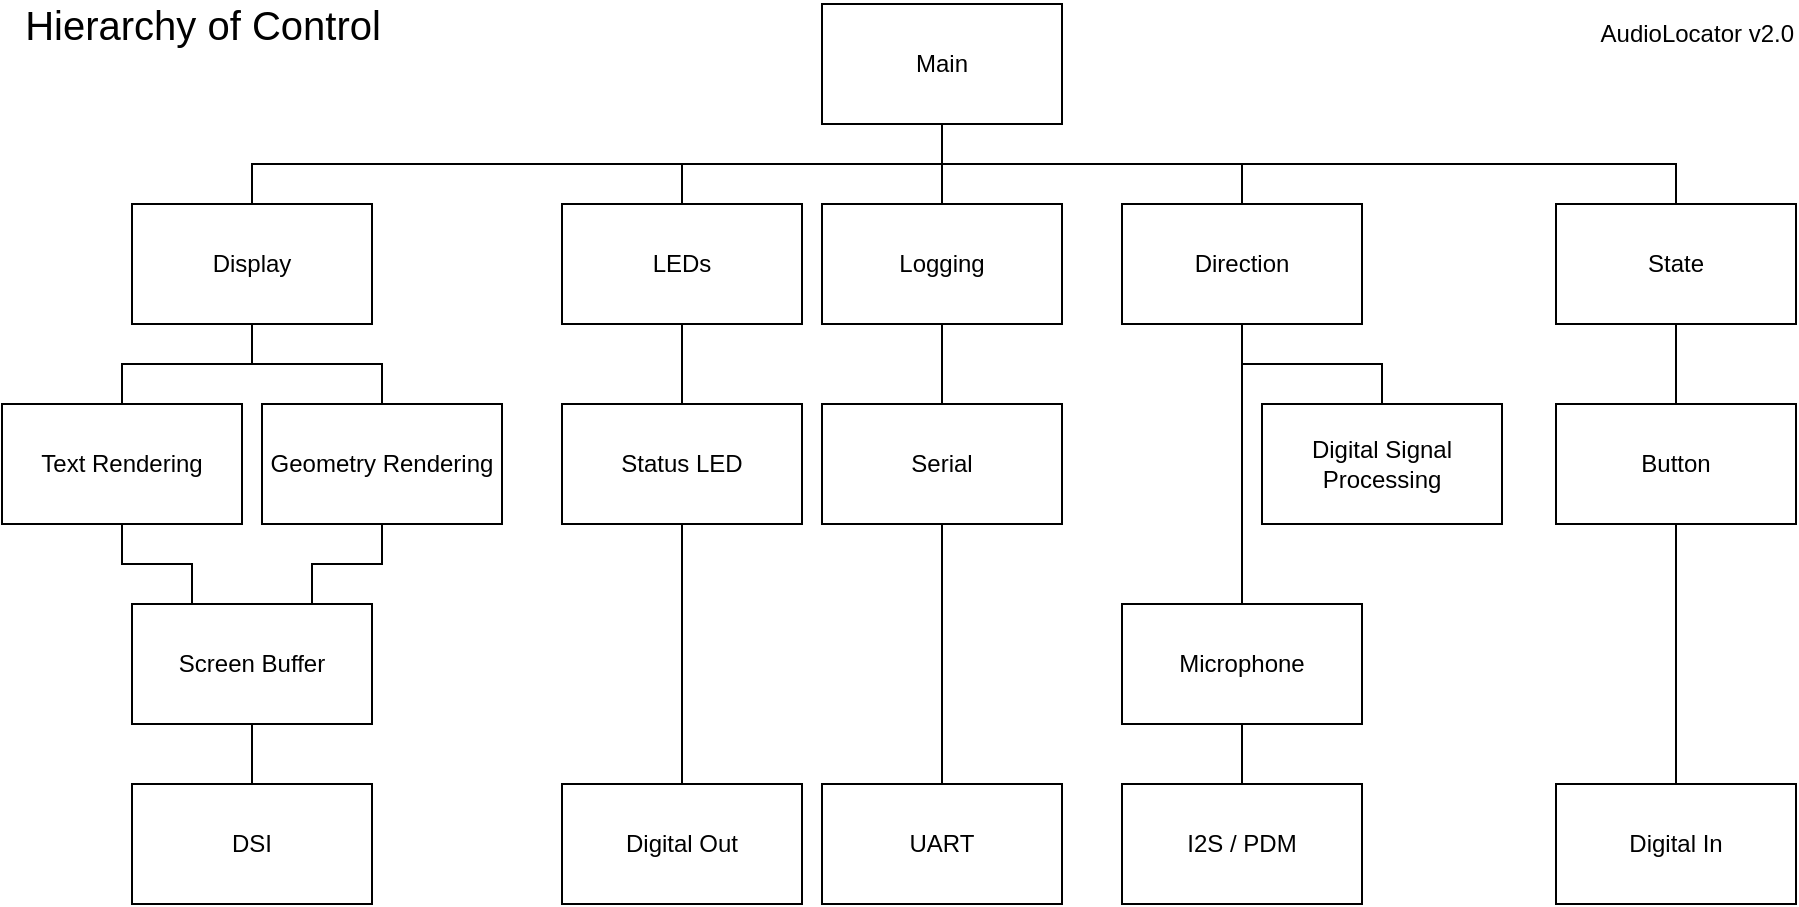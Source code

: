 <mxfile version="20.0.0" type="device"><diagram id="2D7v6dCf69ZzAhoHcNhN" name="Page-1"><mxGraphModel dx="1554" dy="852" grid="1" gridSize="10" guides="1" tooltips="1" connect="1" arrows="1" fold="1" page="1" pageScale="1" pageWidth="827" pageHeight="1169" math="0" shadow="0"><root><mxCell id="0"/><mxCell id="1" parent="0"/><mxCell id="ZNB4h7dVlELLSptIetUc-20" style="edgeStyle=orthogonalEdgeStyle;rounded=0;orthogonalLoop=1;jettySize=auto;html=1;exitX=0.5;exitY=1;exitDx=0;exitDy=0;entryX=0.5;entryY=0;entryDx=0;entryDy=0;endArrow=none;endFill=0;" parent="1" source="ZNB4h7dVlELLSptIetUc-1" target="ZNB4h7dVlELLSptIetUc-4" edge="1"><mxGeometry relative="1" as="geometry"/></mxCell><mxCell id="ZNB4h7dVlELLSptIetUc-29" style="edgeStyle=orthogonalEdgeStyle;rounded=0;orthogonalLoop=1;jettySize=auto;html=1;exitX=0.5;exitY=1;exitDx=0;exitDy=0;entryX=0.5;entryY=0;entryDx=0;entryDy=0;endArrow=none;endFill=0;" parent="1" source="ZNB4h7dVlELLSptIetUc-1" target="ZNB4h7dVlELLSptIetUc-25" edge="1"><mxGeometry relative="1" as="geometry"/></mxCell><mxCell id="ZNB4h7dVlELLSptIetUc-30" style="edgeStyle=orthogonalEdgeStyle;rounded=0;orthogonalLoop=1;jettySize=auto;html=1;exitX=0.5;exitY=1;exitDx=0;exitDy=0;entryX=0.5;entryY=0;entryDx=0;entryDy=0;endArrow=none;endFill=0;" parent="1" source="ZNB4h7dVlELLSptIetUc-1" target="ZNB4h7dVlELLSptIetUc-14" edge="1"><mxGeometry relative="1" as="geometry"/></mxCell><mxCell id="ZNB4h7dVlELLSptIetUc-31" style="edgeStyle=orthogonalEdgeStyle;rounded=0;orthogonalLoop=1;jettySize=auto;html=1;exitX=0.5;exitY=1;exitDx=0;exitDy=0;entryX=0.5;entryY=0;entryDx=0;entryDy=0;endArrow=none;endFill=0;" parent="1" source="ZNB4h7dVlELLSptIetUc-1" target="ZNB4h7dVlELLSptIetUc-7" edge="1"><mxGeometry relative="1" as="geometry"/></mxCell><mxCell id="ZNB4h7dVlELLSptIetUc-37" style="edgeStyle=orthogonalEdgeStyle;rounded=0;orthogonalLoop=1;jettySize=auto;html=1;exitX=0.5;exitY=1;exitDx=0;exitDy=0;entryX=0.5;entryY=0;entryDx=0;entryDy=0;endArrow=none;endFill=0;" parent="1" source="ZNB4h7dVlELLSptIetUc-1" target="ZNB4h7dVlELLSptIetUc-32" edge="1"><mxGeometry relative="1" as="geometry"/></mxCell><mxCell id="ZNB4h7dVlELLSptIetUc-1" value="Main" style="rounded=0;whiteSpace=wrap;html=1;" parent="1" vertex="1"><mxGeometry x="460" y="230" width="120" height="60" as="geometry"/></mxCell><mxCell id="ZNB4h7dVlELLSptIetUc-39" style="edgeStyle=orthogonalEdgeStyle;rounded=0;orthogonalLoop=1;jettySize=auto;html=1;exitX=0.5;exitY=1;exitDx=0;exitDy=0;entryX=0.5;entryY=0;entryDx=0;entryDy=0;endArrow=none;endFill=0;" parent="1" source="ZNB4h7dVlELLSptIetUc-3" target="ZNB4h7dVlELLSptIetUc-38" edge="1"><mxGeometry relative="1" as="geometry"/></mxCell><mxCell id="ZNB4h7dVlELLSptIetUc-3" value="Screen Buffer" style="whiteSpace=wrap;html=1;" parent="1" vertex="1"><mxGeometry x="115" y="530" width="120" height="60" as="geometry"/></mxCell><mxCell id="ZNB4h7dVlELLSptIetUc-18" style="edgeStyle=orthogonalEdgeStyle;rounded=0;orthogonalLoop=1;jettySize=auto;html=1;exitX=0.5;exitY=1;exitDx=0;exitDy=0;entryX=0.5;entryY=0;entryDx=0;entryDy=0;endArrow=none;endFill=0;" parent="1" source="ZNB4h7dVlELLSptIetUc-4" target="ZNB4h7dVlELLSptIetUc-5" edge="1"><mxGeometry relative="1" as="geometry"/></mxCell><mxCell id="ZNB4h7dVlELLSptIetUc-19" style="edgeStyle=orthogonalEdgeStyle;rounded=0;orthogonalLoop=1;jettySize=auto;html=1;exitX=0.5;exitY=1;exitDx=0;exitDy=0;entryX=0.5;entryY=0;entryDx=0;entryDy=0;endArrow=none;endFill=0;" parent="1" source="ZNB4h7dVlELLSptIetUc-4" target="ZNB4h7dVlELLSptIetUc-6" edge="1"><mxGeometry relative="1" as="geometry"/></mxCell><mxCell id="ZNB4h7dVlELLSptIetUc-4" value="Display" style="whiteSpace=wrap;html=1;" parent="1" vertex="1"><mxGeometry x="115" y="330" width="120" height="60" as="geometry"/></mxCell><mxCell id="ZNB4h7dVlELLSptIetUc-21" style="edgeStyle=orthogonalEdgeStyle;rounded=0;orthogonalLoop=1;jettySize=auto;html=1;exitX=0.5;exitY=1;exitDx=0;exitDy=0;entryX=0.25;entryY=0;entryDx=0;entryDy=0;endArrow=none;endFill=0;" parent="1" source="ZNB4h7dVlELLSptIetUc-5" target="ZNB4h7dVlELLSptIetUc-3" edge="1"><mxGeometry relative="1" as="geometry"/></mxCell><mxCell id="ZNB4h7dVlELLSptIetUc-5" value="Text Rendering" style="whiteSpace=wrap;html=1;" parent="1" vertex="1"><mxGeometry x="50" y="430" width="120" height="60" as="geometry"/></mxCell><mxCell id="ZNB4h7dVlELLSptIetUc-22" style="edgeStyle=orthogonalEdgeStyle;rounded=0;orthogonalLoop=1;jettySize=auto;html=1;exitX=0.5;exitY=1;exitDx=0;exitDy=0;entryX=0.75;entryY=0;entryDx=0;entryDy=0;endArrow=none;endFill=0;" parent="1" source="ZNB4h7dVlELLSptIetUc-6" target="ZNB4h7dVlELLSptIetUc-3" edge="1"><mxGeometry relative="1" as="geometry"/></mxCell><mxCell id="ZNB4h7dVlELLSptIetUc-6" value="Geometry Rendering" style="whiteSpace=wrap;html=1;" parent="1" vertex="1"><mxGeometry x="180" y="430" width="120" height="60" as="geometry"/></mxCell><mxCell id="ZNB4h7dVlELLSptIetUc-41" style="edgeStyle=orthogonalEdgeStyle;rounded=0;orthogonalLoop=1;jettySize=auto;html=1;exitX=0.5;exitY=1;exitDx=0;exitDy=0;entryX=0.5;entryY=0;entryDx=0;entryDy=0;endArrow=none;endFill=0;" parent="1" source="ZNB4h7dVlELLSptIetUc-7" target="ZNB4h7dVlELLSptIetUc-40" edge="1"><mxGeometry relative="1" as="geometry"/></mxCell><mxCell id="ZNB4h7dVlELLSptIetUc-7" value="Logging" style="whiteSpace=wrap;html=1;" parent="1" vertex="1"><mxGeometry x="460" y="330" width="120" height="60" as="geometry"/></mxCell><mxCell id="ZNB4h7dVlELLSptIetUc-11" style="edgeStyle=orthogonalEdgeStyle;rounded=0;orthogonalLoop=1;jettySize=auto;html=1;exitX=0.5;exitY=1;exitDx=0;exitDy=0;entryX=0.5;entryY=0;entryDx=0;entryDy=0;endArrow=none;endFill=0;" parent="1" source="ZNB4h7dVlELLSptIetUc-8" target="ZNB4h7dVlELLSptIetUc-9" edge="1"><mxGeometry relative="1" as="geometry"/></mxCell><mxCell id="ZNB4h7dVlELLSptIetUc-8" value="Status LED" style="whiteSpace=wrap;html=1;" parent="1" vertex="1"><mxGeometry x="330" y="430" width="120" height="60" as="geometry"/></mxCell><mxCell id="ZNB4h7dVlELLSptIetUc-9" value="Digital Out" style="whiteSpace=wrap;html=1;" parent="1" vertex="1"><mxGeometry x="330" y="620" width="120" height="60" as="geometry"/></mxCell><mxCell id="ZNB4h7dVlELLSptIetUc-10" value="UART" style="whiteSpace=wrap;html=1;" parent="1" vertex="1"><mxGeometry x="460" y="620" width="120" height="60" as="geometry"/></mxCell><mxCell id="ZNB4h7dVlELLSptIetUc-15" style="edgeStyle=orthogonalEdgeStyle;rounded=0;orthogonalLoop=1;jettySize=auto;html=1;exitX=0.5;exitY=1;exitDx=0;exitDy=0;entryX=0.5;entryY=0;entryDx=0;entryDy=0;endArrow=none;endFill=0;" parent="1" source="ZNB4h7dVlELLSptIetUc-14" target="ZNB4h7dVlELLSptIetUc-8" edge="1"><mxGeometry relative="1" as="geometry"/></mxCell><mxCell id="ZNB4h7dVlELLSptIetUc-14" value="LEDs" style="whiteSpace=wrap;html=1;" parent="1" vertex="1"><mxGeometry x="330" y="330" width="120" height="60" as="geometry"/></mxCell><mxCell id="ZNB4h7dVlELLSptIetUc-44" style="edgeStyle=orthogonalEdgeStyle;rounded=0;orthogonalLoop=1;jettySize=auto;html=1;exitX=0.5;exitY=1;exitDx=0;exitDy=0;entryX=0.5;entryY=0;entryDx=0;entryDy=0;endArrow=none;endFill=0;" parent="1" source="ZNB4h7dVlELLSptIetUc-23" target="ZNB4h7dVlELLSptIetUc-43" edge="1"><mxGeometry relative="1" as="geometry"/></mxCell><mxCell id="ZNB4h7dVlELLSptIetUc-23" value="Microphone" style="whiteSpace=wrap;html=1;" parent="1" vertex="1"><mxGeometry x="610" y="530" width="120" height="60" as="geometry"/></mxCell><mxCell id="ZNB4h7dVlELLSptIetUc-24" value="Digital Signal Processing" style="whiteSpace=wrap;html=1;" parent="1" vertex="1"><mxGeometry x="680" y="430" width="120" height="60" as="geometry"/></mxCell><mxCell id="ZNB4h7dVlELLSptIetUc-26" style="edgeStyle=orthogonalEdgeStyle;rounded=0;orthogonalLoop=1;jettySize=auto;html=1;exitX=0.5;exitY=1;exitDx=0;exitDy=0;entryX=0.5;entryY=0;entryDx=0;entryDy=0;endArrow=none;endFill=0;" parent="1" source="ZNB4h7dVlELLSptIetUc-25" target="ZNB4h7dVlELLSptIetUc-23" edge="1"><mxGeometry relative="1" as="geometry"/></mxCell><mxCell id="ZNB4h7dVlELLSptIetUc-28" style="edgeStyle=orthogonalEdgeStyle;rounded=0;orthogonalLoop=1;jettySize=auto;html=1;exitX=0.5;exitY=1;exitDx=0;exitDy=0;entryX=0.5;entryY=0;entryDx=0;entryDy=0;endArrow=none;endFill=0;" parent="1" source="ZNB4h7dVlELLSptIetUc-25" target="ZNB4h7dVlELLSptIetUc-24" edge="1"><mxGeometry relative="1" as="geometry"/></mxCell><mxCell id="ZNB4h7dVlELLSptIetUc-25" value="Direction" style="whiteSpace=wrap;html=1;" parent="1" vertex="1"><mxGeometry x="610" y="330" width="120" height="60" as="geometry"/></mxCell><mxCell id="ZNB4h7dVlELLSptIetUc-36" style="edgeStyle=orthogonalEdgeStyle;rounded=0;orthogonalLoop=1;jettySize=auto;html=1;exitX=0.5;exitY=1;exitDx=0;exitDy=0;entryX=0.5;entryY=0;entryDx=0;entryDy=0;endArrow=none;endFill=0;" parent="1" source="ZNB4h7dVlELLSptIetUc-32" target="ZNB4h7dVlELLSptIetUc-33" edge="1"><mxGeometry relative="1" as="geometry"/></mxCell><mxCell id="ZNB4h7dVlELLSptIetUc-32" value="State" style="whiteSpace=wrap;html=1;" parent="1" vertex="1"><mxGeometry x="827" y="330" width="120" height="60" as="geometry"/></mxCell><mxCell id="ZNB4h7dVlELLSptIetUc-35" style="edgeStyle=orthogonalEdgeStyle;rounded=0;orthogonalLoop=1;jettySize=auto;html=1;exitX=0.5;exitY=1;exitDx=0;exitDy=0;entryX=0.5;entryY=0;entryDx=0;entryDy=0;endArrow=none;endFill=0;" parent="1" source="ZNB4h7dVlELLSptIetUc-33" target="ZNB4h7dVlELLSptIetUc-34" edge="1"><mxGeometry relative="1" as="geometry"/></mxCell><mxCell id="ZNB4h7dVlELLSptIetUc-33" value="Button" style="whiteSpace=wrap;html=1;" parent="1" vertex="1"><mxGeometry x="827" y="430" width="120" height="60" as="geometry"/></mxCell><mxCell id="ZNB4h7dVlELLSptIetUc-34" value="Digital In" style="whiteSpace=wrap;html=1;" parent="1" vertex="1"><mxGeometry x="827" y="620" width="120" height="60" as="geometry"/></mxCell><mxCell id="ZNB4h7dVlELLSptIetUc-38" value="DSI" style="whiteSpace=wrap;html=1;" parent="1" vertex="1"><mxGeometry x="115" y="620" width="120" height="60" as="geometry"/></mxCell><mxCell id="ZNB4h7dVlELLSptIetUc-42" style="edgeStyle=orthogonalEdgeStyle;rounded=0;orthogonalLoop=1;jettySize=auto;html=1;exitX=0.5;exitY=1;exitDx=0;exitDy=0;entryX=0.5;entryY=0;entryDx=0;entryDy=0;endArrow=none;endFill=0;" parent="1" source="ZNB4h7dVlELLSptIetUc-40" target="ZNB4h7dVlELLSptIetUc-10" edge="1"><mxGeometry relative="1" as="geometry"/></mxCell><mxCell id="ZNB4h7dVlELLSptIetUc-40" value="Serial" style="whiteSpace=wrap;html=1;" parent="1" vertex="1"><mxGeometry x="460" y="430" width="120" height="60" as="geometry"/></mxCell><mxCell id="ZNB4h7dVlELLSptIetUc-43" value="I2S / PDM" style="whiteSpace=wrap;html=1;" parent="1" vertex="1"><mxGeometry x="610" y="620" width="120" height="60" as="geometry"/></mxCell><mxCell id="ZNB4h7dVlELLSptIetUc-45" value="&lt;span&gt;AudioLocator v2.0&lt;br&gt;&lt;/span&gt;" style="text;html=1;align=right;verticalAlign=middle;resizable=0;points=[];autosize=1;strokeColor=none;" parent="1" vertex="1"><mxGeometry x="837" y="235" width="110" height="20" as="geometry"/></mxCell><mxCell id="ZNB4h7dVlELLSptIetUc-46" value="&lt;font style=&quot;font-size: 20px&quot;&gt;Hierarchy of Control&lt;/font&gt;" style="text;html=1;align=center;verticalAlign=middle;resizable=0;points=[];autosize=1;strokeColor=none;" parent="1" vertex="1"><mxGeometry x="55" y="230" width="190" height="20" as="geometry"/></mxCell></root></mxGraphModel></diagram></mxfile>